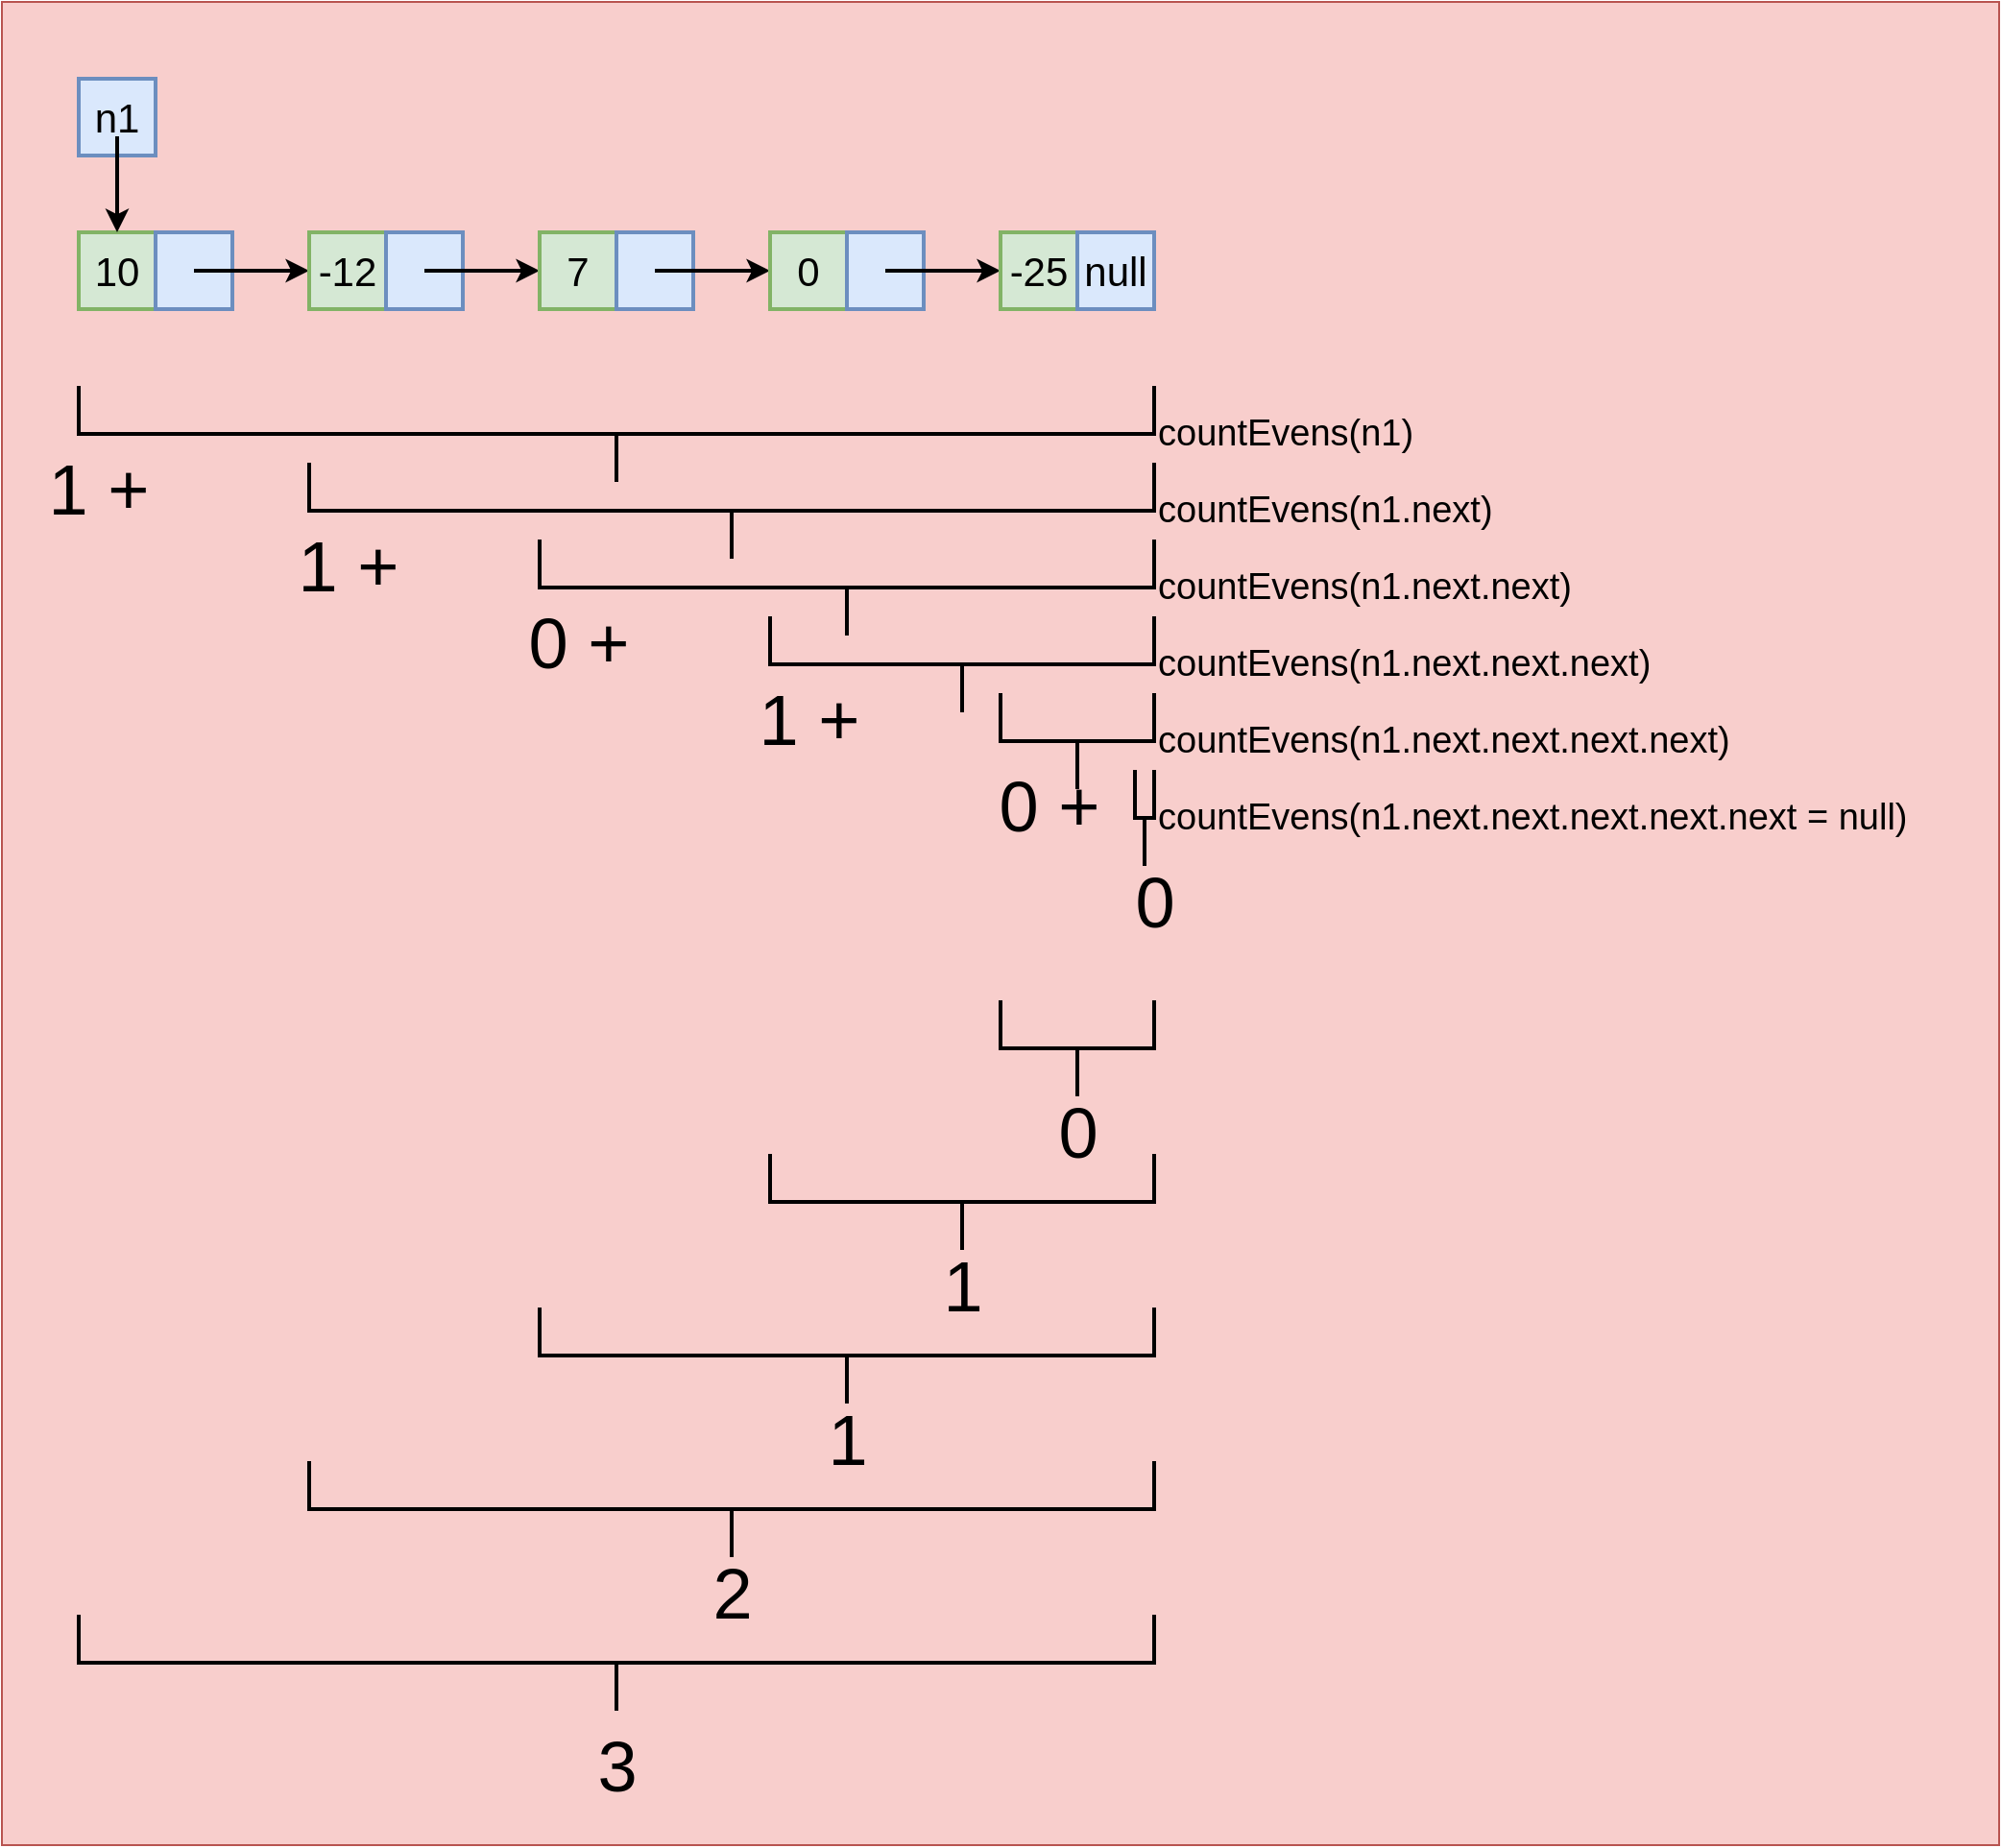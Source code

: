 <mxfile version="24.7.12">
  <diagram name="Page-1" id="7_vqhtUutbAZNCQOe4Xs">
    <mxGraphModel dx="1632" dy="900" grid="1" gridSize="10" guides="1" tooltips="1" connect="1" arrows="1" fold="1" page="1" pageScale="1" pageWidth="850" pageHeight="1100" math="0" shadow="0">
      <root>
        <mxCell id="0" />
        <mxCell id="1" parent="0" />
        <mxCell id="3OxtOTRtWw8zkyfSJVOc-48" value="" style="rounded=0;whiteSpace=wrap;html=1;fillColor=#f8cecc;strokeColor=#b85450;" vertex="1" parent="1">
          <mxGeometry x="80" y="40" width="1040" height="960" as="geometry" />
        </mxCell>
        <mxCell id="3OxtOTRtWw8zkyfSJVOc-1" value="10" style="rounded=0;whiteSpace=wrap;html=1;fillColor=#d5e8d4;strokeColor=#82b366;strokeWidth=2;fontSize=21;" vertex="1" parent="1">
          <mxGeometry x="120" y="160" width="40" height="40" as="geometry" />
        </mxCell>
        <mxCell id="3OxtOTRtWw8zkyfSJVOc-3" value="" style="rounded=0;whiteSpace=wrap;html=1;fillColor=#dae8fc;strokeColor=#6c8ebf;strokeWidth=2;fontSize=21;" vertex="1" parent="1">
          <mxGeometry x="160" y="160" width="40" height="40" as="geometry" />
        </mxCell>
        <mxCell id="3OxtOTRtWw8zkyfSJVOc-4" value="" style="endArrow=classic;html=1;rounded=0;strokeWidth=2;fontSize=21;" edge="1" parent="1">
          <mxGeometry width="50" height="50" relative="1" as="geometry">
            <mxPoint x="180" y="180" as="sourcePoint" />
            <mxPoint x="240" y="180" as="targetPoint" />
          </mxGeometry>
        </mxCell>
        <mxCell id="3OxtOTRtWw8zkyfSJVOc-5" value="-12" style="rounded=0;whiteSpace=wrap;html=1;fillColor=#d5e8d4;strokeColor=#82b366;strokeWidth=2;fontSize=21;" vertex="1" parent="1">
          <mxGeometry x="240" y="160" width="40" height="40" as="geometry" />
        </mxCell>
        <mxCell id="3OxtOTRtWw8zkyfSJVOc-6" value="" style="rounded=0;whiteSpace=wrap;html=1;fillColor=#dae8fc;strokeColor=#6c8ebf;strokeWidth=2;fontSize=21;" vertex="1" parent="1">
          <mxGeometry x="280" y="160" width="40" height="40" as="geometry" />
        </mxCell>
        <mxCell id="3OxtOTRtWw8zkyfSJVOc-7" value="" style="endArrow=classic;html=1;rounded=0;strokeWidth=2;fontSize=21;" edge="1" parent="1">
          <mxGeometry width="50" height="50" relative="1" as="geometry">
            <mxPoint x="300" y="180" as="sourcePoint" />
            <mxPoint x="360" y="180" as="targetPoint" />
          </mxGeometry>
        </mxCell>
        <mxCell id="3OxtOTRtWw8zkyfSJVOc-8" value="7" style="rounded=0;whiteSpace=wrap;html=1;fillColor=#d5e8d4;strokeColor=#82b366;strokeWidth=2;fontSize=21;" vertex="1" parent="1">
          <mxGeometry x="360" y="160" width="40" height="40" as="geometry" />
        </mxCell>
        <mxCell id="3OxtOTRtWw8zkyfSJVOc-9" value="" style="rounded=0;whiteSpace=wrap;html=1;fillColor=#dae8fc;strokeColor=#6c8ebf;strokeWidth=2;fontSize=21;" vertex="1" parent="1">
          <mxGeometry x="400" y="160" width="40" height="40" as="geometry" />
        </mxCell>
        <mxCell id="3OxtOTRtWw8zkyfSJVOc-10" value="" style="endArrow=classic;html=1;rounded=0;strokeWidth=2;fontSize=21;" edge="1" parent="1">
          <mxGeometry width="50" height="50" relative="1" as="geometry">
            <mxPoint x="420" y="180" as="sourcePoint" />
            <mxPoint x="480" y="180" as="targetPoint" />
          </mxGeometry>
        </mxCell>
        <mxCell id="3OxtOTRtWw8zkyfSJVOc-14" value="0" style="rounded=0;whiteSpace=wrap;html=1;fillColor=#d5e8d4;strokeColor=#82b366;strokeWidth=2;fontSize=21;" vertex="1" parent="1">
          <mxGeometry x="480" y="160" width="40" height="40" as="geometry" />
        </mxCell>
        <mxCell id="3OxtOTRtWw8zkyfSJVOc-15" value="" style="rounded=0;whiteSpace=wrap;html=1;fillColor=#dae8fc;strokeColor=#6c8ebf;strokeWidth=2;fontSize=21;" vertex="1" parent="1">
          <mxGeometry x="520" y="160" width="40" height="40" as="geometry" />
        </mxCell>
        <mxCell id="3OxtOTRtWw8zkyfSJVOc-16" value="" style="endArrow=classic;html=1;rounded=0;strokeWidth=2;fontSize=21;" edge="1" parent="1">
          <mxGeometry width="50" height="50" relative="1" as="geometry">
            <mxPoint x="540" y="180" as="sourcePoint" />
            <mxPoint x="600" y="180" as="targetPoint" />
          </mxGeometry>
        </mxCell>
        <mxCell id="3OxtOTRtWw8zkyfSJVOc-17" value="-25" style="rounded=0;whiteSpace=wrap;html=1;fillColor=#d5e8d4;strokeColor=#82b366;strokeWidth=2;fontSize=21;" vertex="1" parent="1">
          <mxGeometry x="600" y="160" width="40" height="40" as="geometry" />
        </mxCell>
        <mxCell id="3OxtOTRtWw8zkyfSJVOc-21" value="null" style="rounded=0;whiteSpace=wrap;html=1;fillColor=#dae8fc;strokeColor=#6c8ebf;strokeWidth=2;fontSize=21;" vertex="1" parent="1">
          <mxGeometry x="640" y="160" width="40" height="40" as="geometry" />
        </mxCell>
        <mxCell id="3OxtOTRtWw8zkyfSJVOc-24" value="countEvens(n1)" style="strokeWidth=2;html=1;shape=mxgraph.flowchart.annotation_2;align=left;labelPosition=right;pointerEvents=1;direction=north;fontSize=19;" vertex="1" parent="1">
          <mxGeometry x="120" y="240" width="560" height="50" as="geometry" />
        </mxCell>
        <mxCell id="3OxtOTRtWw8zkyfSJVOc-25" value="n1" style="rounded=0;whiteSpace=wrap;html=1;fillColor=#dae8fc;strokeColor=#6c8ebf;strokeWidth=2;fontSize=21;" vertex="1" parent="1">
          <mxGeometry x="120" y="80" width="40" height="40" as="geometry" />
        </mxCell>
        <mxCell id="3OxtOTRtWw8zkyfSJVOc-27" value="" style="endArrow=classic;html=1;rounded=0;entryX=0.5;entryY=0;entryDx=0;entryDy=0;strokeWidth=2;fontSize=21;" edge="1" parent="1" target="3OxtOTRtWw8zkyfSJVOc-1">
          <mxGeometry width="50" height="50" relative="1" as="geometry">
            <mxPoint x="140" y="110" as="sourcePoint" />
            <mxPoint x="190" y="50" as="targetPoint" />
          </mxGeometry>
        </mxCell>
        <mxCell id="3OxtOTRtWw8zkyfSJVOc-32" value="1 +" style="text;html=1;align=center;verticalAlign=middle;resizable=0;points=[];autosize=1;strokeColor=none;fillColor=none;fontSize=37;" vertex="1" parent="1">
          <mxGeometry x="90" y="265" width="80" height="60" as="geometry" />
        </mxCell>
        <mxCell id="3OxtOTRtWw8zkyfSJVOc-35" value="countEvens(n1.next)" style="strokeWidth=2;html=1;shape=mxgraph.flowchart.annotation_2;align=left;labelPosition=right;pointerEvents=1;direction=north;fontSize=19;" vertex="1" parent="1">
          <mxGeometry x="240" y="280" width="440" height="50" as="geometry" />
        </mxCell>
        <mxCell id="3OxtOTRtWw8zkyfSJVOc-38" value="1 +" style="text;html=1;align=center;verticalAlign=middle;resizable=0;points=[];autosize=1;strokeColor=none;fillColor=none;fontSize=37;" vertex="1" parent="1">
          <mxGeometry x="220" y="305" width="80" height="60" as="geometry" />
        </mxCell>
        <mxCell id="3OxtOTRtWw8zkyfSJVOc-39" value="countEvens(n1.next.next)" style="strokeWidth=2;html=1;shape=mxgraph.flowchart.annotation_2;align=left;labelPosition=right;pointerEvents=1;direction=north;fontSize=19;" vertex="1" parent="1">
          <mxGeometry x="360" y="320" width="320" height="50" as="geometry" />
        </mxCell>
        <mxCell id="3OxtOTRtWw8zkyfSJVOc-42" value="0 +" style="text;html=1;align=center;verticalAlign=middle;resizable=0;points=[];autosize=1;strokeColor=none;fillColor=none;fontSize=37;" vertex="1" parent="1">
          <mxGeometry x="340" y="345" width="80" height="60" as="geometry" />
        </mxCell>
        <mxCell id="3OxtOTRtWw8zkyfSJVOc-43" value="countEvens(n1.next.next.next)" style="strokeWidth=2;html=1;shape=mxgraph.flowchart.annotation_2;align=left;labelPosition=right;pointerEvents=1;direction=north;fontSize=19;" vertex="1" parent="1">
          <mxGeometry x="480" y="360" width="200" height="50" as="geometry" />
        </mxCell>
        <mxCell id="3OxtOTRtWw8zkyfSJVOc-44" value="1 +" style="text;html=1;align=center;verticalAlign=middle;resizable=0;points=[];autosize=1;strokeColor=none;fillColor=none;fontSize=37;" vertex="1" parent="1">
          <mxGeometry x="460" y="385" width="80" height="60" as="geometry" />
        </mxCell>
        <mxCell id="3OxtOTRtWw8zkyfSJVOc-45" value="countEvens(n1.next.next.next.next)" style="strokeWidth=2;html=1;shape=mxgraph.flowchart.annotation_2;align=left;labelPosition=right;pointerEvents=1;direction=north;fontSize=19;" vertex="1" parent="1">
          <mxGeometry x="600" y="400" width="80" height="50" as="geometry" />
        </mxCell>
        <mxCell id="3OxtOTRtWw8zkyfSJVOc-46" value="0 +" style="text;html=1;align=center;verticalAlign=middle;resizable=0;points=[];autosize=1;strokeColor=none;fillColor=none;fontSize=37;" vertex="1" parent="1">
          <mxGeometry x="585" y="430" width="80" height="60" as="geometry" />
        </mxCell>
        <mxCell id="3OxtOTRtWw8zkyfSJVOc-47" value="countEvens(n1.next.next.next.next.next = null)" style="strokeWidth=2;html=1;shape=mxgraph.flowchart.annotation_2;align=left;labelPosition=right;pointerEvents=1;direction=north;fontSize=19;" vertex="1" parent="1">
          <mxGeometry x="670" y="440" width="10" height="50" as="geometry" />
        </mxCell>
        <mxCell id="3OxtOTRtWw8zkyfSJVOc-55" value="" style="strokeWidth=2;html=1;shape=mxgraph.flowchart.annotation_2;align=left;labelPosition=right;pointerEvents=1;direction=north;fontSize=37;" vertex="1" parent="1">
          <mxGeometry x="600" y="560" width="80" height="50" as="geometry" />
        </mxCell>
        <mxCell id="3OxtOTRtWw8zkyfSJVOc-59" value="" style="strokeWidth=2;html=1;shape=mxgraph.flowchart.annotation_2;align=left;labelPosition=right;pointerEvents=1;direction=north;fontSize=37;" vertex="1" parent="1">
          <mxGeometry x="480" y="640" width="200" height="50" as="geometry" />
        </mxCell>
        <mxCell id="3OxtOTRtWw8zkyfSJVOc-62" value="" style="strokeWidth=2;html=1;shape=mxgraph.flowchart.annotation_2;align=left;labelPosition=right;pointerEvents=1;direction=north;fontSize=37;" vertex="1" parent="1">
          <mxGeometry x="360" y="720" width="320" height="50" as="geometry" />
        </mxCell>
        <mxCell id="3OxtOTRtWw8zkyfSJVOc-67" value="" style="strokeWidth=2;html=1;shape=mxgraph.flowchart.annotation_2;align=left;labelPosition=right;pointerEvents=1;direction=north;fontSize=37;" vertex="1" parent="1">
          <mxGeometry x="240" y="800" width="440" height="50" as="geometry" />
        </mxCell>
        <mxCell id="3OxtOTRtWw8zkyfSJVOc-69" value="" style="strokeWidth=2;html=1;shape=mxgraph.flowchart.annotation_2;align=left;labelPosition=right;pointerEvents=1;direction=north;fontSize=37;" vertex="1" parent="1">
          <mxGeometry x="120" y="880" width="560" height="50" as="geometry" />
        </mxCell>
        <mxCell id="3OxtOTRtWw8zkyfSJVOc-72" value="0" style="text;html=1;align=center;verticalAlign=middle;resizable=0;points=[];autosize=1;strokeColor=none;fillColor=none;fontSize=37;" vertex="1" parent="1">
          <mxGeometry x="660" y="480" width="40" height="60" as="geometry" />
        </mxCell>
        <mxCell id="3OxtOTRtWw8zkyfSJVOc-73" value="0" style="text;html=1;align=center;verticalAlign=middle;resizable=0;points=[];autosize=1;strokeColor=none;fillColor=none;fontSize=37;" vertex="1" parent="1">
          <mxGeometry x="620" y="600" width="40" height="60" as="geometry" />
        </mxCell>
        <mxCell id="3OxtOTRtWw8zkyfSJVOc-74" value="1" style="text;html=1;align=center;verticalAlign=middle;resizable=0;points=[];autosize=1;strokeColor=none;fillColor=none;fontSize=37;" vertex="1" parent="1">
          <mxGeometry x="560" y="680" width="40" height="60" as="geometry" />
        </mxCell>
        <mxCell id="3OxtOTRtWw8zkyfSJVOc-75" value="1" style="text;html=1;align=center;verticalAlign=middle;resizable=0;points=[];autosize=1;strokeColor=none;fillColor=none;fontSize=37;" vertex="1" parent="1">
          <mxGeometry x="500" y="760" width="40" height="60" as="geometry" />
        </mxCell>
        <mxCell id="3OxtOTRtWw8zkyfSJVOc-76" value="2" style="text;html=1;align=center;verticalAlign=middle;resizable=0;points=[];autosize=1;strokeColor=none;fillColor=none;fontSize=37;" vertex="1" parent="1">
          <mxGeometry x="440" y="840" width="40" height="60" as="geometry" />
        </mxCell>
        <mxCell id="3OxtOTRtWw8zkyfSJVOc-77" value="3" style="text;html=1;align=center;verticalAlign=middle;resizable=0;points=[];autosize=1;strokeColor=none;fillColor=none;fontSize=37;" vertex="1" parent="1">
          <mxGeometry x="380" y="930" width="40" height="60" as="geometry" />
        </mxCell>
      </root>
    </mxGraphModel>
  </diagram>
</mxfile>
